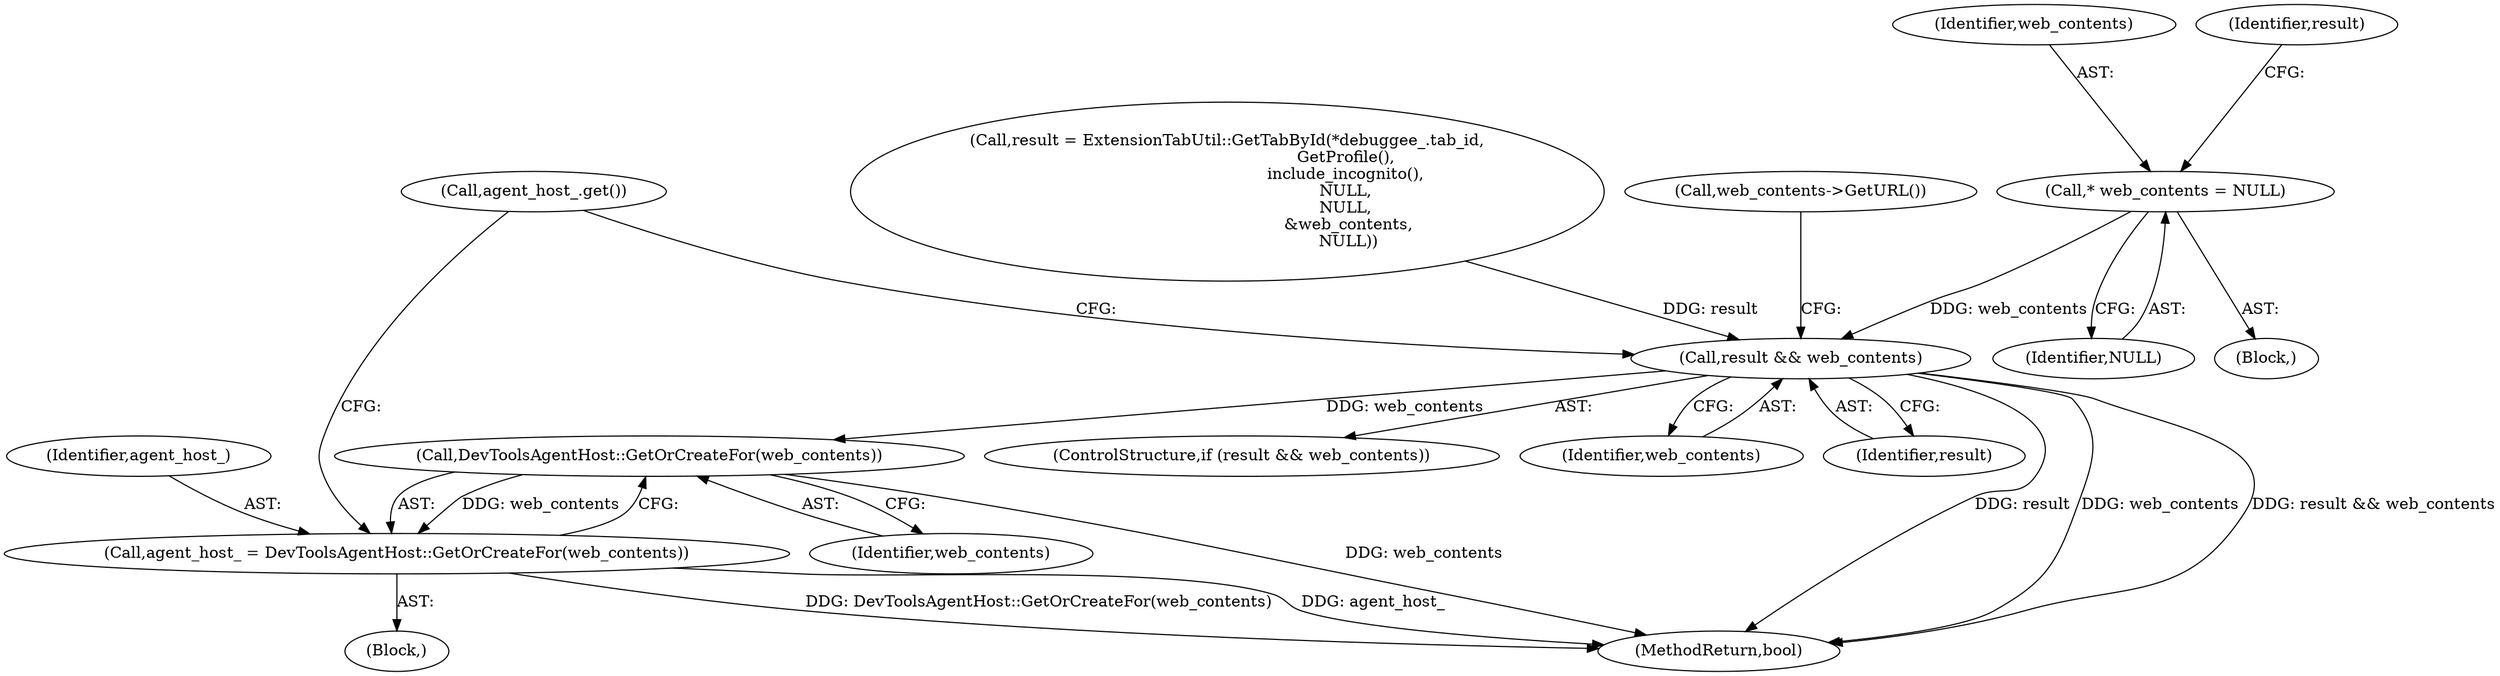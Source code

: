 digraph "0_Chrome_684a212a93141908bcc10f4bc57f3edb53d2d21f@pointer" {
"1000108" [label="(Call,* web_contents = NULL)"];
"1000127" [label="(Call,result && web_contents)"];
"1000144" [label="(Call,DevToolsAgentHost::GetOrCreateFor(web_contents))"];
"1000142" [label="(Call,agent_host_ = DevToolsAgentHost::GetOrCreateFor(web_contents))"];
"1000197" [label="(MethodReturn,bool)"];
"1000108" [label="(Call,* web_contents = NULL)"];
"1000110" [label="(Identifier,NULL)"];
"1000189" [label="(Call,agent_host_.get())"];
"1000144" [label="(Call,DevToolsAgentHost::GetOrCreateFor(web_contents))"];
"1000130" [label="(Block,)"];
"1000112" [label="(Call,result = ExtensionTabUtil::GetTabById(*debuggee_.tab_id,\n                                               GetProfile(),\n                                               include_incognito(),\n                                               NULL,\n                                               NULL,\n                                                &web_contents,\n                                                NULL))"];
"1000109" [label="(Identifier,web_contents)"];
"1000127" [label="(Call,result && web_contents)"];
"1000142" [label="(Call,agent_host_ = DevToolsAgentHost::GetOrCreateFor(web_contents))"];
"1000128" [label="(Identifier,result)"];
"1000143" [label="(Identifier,agent_host_)"];
"1000133" [label="(Call,web_contents->GetURL())"];
"1000113" [label="(Identifier,result)"];
"1000126" [label="(ControlStructure,if (result && web_contents))"];
"1000106" [label="(Block,)"];
"1000145" [label="(Identifier,web_contents)"];
"1000129" [label="(Identifier,web_contents)"];
"1000108" -> "1000106"  [label="AST: "];
"1000108" -> "1000110"  [label="CFG: "];
"1000109" -> "1000108"  [label="AST: "];
"1000110" -> "1000108"  [label="AST: "];
"1000113" -> "1000108"  [label="CFG: "];
"1000108" -> "1000127"  [label="DDG: web_contents"];
"1000127" -> "1000126"  [label="AST: "];
"1000127" -> "1000128"  [label="CFG: "];
"1000127" -> "1000129"  [label="CFG: "];
"1000128" -> "1000127"  [label="AST: "];
"1000129" -> "1000127"  [label="AST: "];
"1000133" -> "1000127"  [label="CFG: "];
"1000189" -> "1000127"  [label="CFG: "];
"1000127" -> "1000197"  [label="DDG: web_contents"];
"1000127" -> "1000197"  [label="DDG: result && web_contents"];
"1000127" -> "1000197"  [label="DDG: result"];
"1000112" -> "1000127"  [label="DDG: result"];
"1000127" -> "1000144"  [label="DDG: web_contents"];
"1000144" -> "1000142"  [label="AST: "];
"1000144" -> "1000145"  [label="CFG: "];
"1000145" -> "1000144"  [label="AST: "];
"1000142" -> "1000144"  [label="CFG: "];
"1000144" -> "1000197"  [label="DDG: web_contents"];
"1000144" -> "1000142"  [label="DDG: web_contents"];
"1000142" -> "1000130"  [label="AST: "];
"1000143" -> "1000142"  [label="AST: "];
"1000189" -> "1000142"  [label="CFG: "];
"1000142" -> "1000197"  [label="DDG: DevToolsAgentHost::GetOrCreateFor(web_contents)"];
"1000142" -> "1000197"  [label="DDG: agent_host_"];
}
